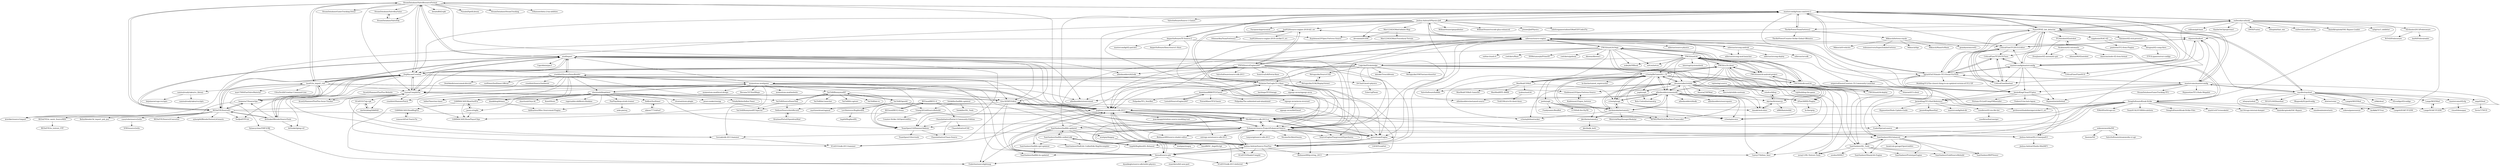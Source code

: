 digraph G {
"SteamDatabase/ValveResourceFormat" -> "ata4/bspsrc"
"SteamDatabase/ValveResourceFormat" -> "ZeqMacaw/Crowbar"
"SteamDatabase/ValveResourceFormat" -> "SteamDatabase/GameTracking-Dota2" ["e"=1]
"SteamDatabase/ValveResourceFormat" -> "lasa01/io_import_vmf"
"SteamDatabase/ValveResourceFormat" -> "SteamDatabase/ValveKeyValue"
"SteamDatabase/ValveResourceFormat" -> "ruarai/CompilePal"
"SteamDatabase/ValveResourceFormat" -> "SteamDatabase/ValvePak"
"SteamDatabase/ValveResourceFormat" -> "mapbase-source/source-sdk-2013"
"SteamDatabase/ValveResourceFormat" -> "dotabuff/d2vpkr" ["e"=1]
"SteamDatabase/ValveResourceFormat" -> "REDxEYE/SourceIO"
"SteamDatabase/ValveResourceFormat" -> "Pizzalol/SpellLibrary" ["e"=1]
"SteamDatabase/ValveResourceFormat" -> "SteamDatabase/SteamTracking" ["e"=1]
"SteamDatabase/ValveResourceFormat" -> "Elfansoer/dota-2-lua-abilities" ["e"=1]
"SteamDatabase/ValveResourceFormat" -> "mastercomfig/team-comtress-2"
"SteamDatabase/ValveResourceFormat" -> "Gira-X/VMT-Editor"
"lua9520/source-engine-2018-hl2_src" -> "lua9520/source-engine-2018-cstrike15_src"
"lua9520/source-engine-2018-hl2_src" -> "NicknineTheEagle/TF2-Base"
"lua9520/source-engine-2018-hl2_src" -> "nillerusr/source-engine"
"lua9520/source-engine-2018-hl2_src" -> "OthmanAba/TeamFortress2"
"lua9520/source-engine-2018-hl2_src" -> "VSES/SourceEngine2007"
"nillerusr/source-engine" -> "nillerusr/srceng-android"
"nillerusr/source-engine" -> "SwagSoftware/Kisak-Strike"
"nillerusr/source-engine" -> "lua9520/source-engine-2018-hl2_src"
"nillerusr/source-engine" -> "VSES/SourceEngine2007"
"nillerusr/source-engine" -> "mapbase-source/source-sdk-2013"
"nillerusr/source-engine" -> "FWGS/xash3d-fwgs"
"nillerusr/source-engine" -> "Nbc66/source-sdk-2013-ce"
"nillerusr/source-engine" -> "Joshua-Ashton/VPhysics-Jolt"
"nillerusr/source-engine" -> "Enhanced-Source-Project/Enhanced-Source"
"nillerusr/source-engine" -> "nillerusr/source-physics"
"nillerusr/source-engine" -> "nillerusr/srceng-mod-launcher"
"nillerusr/source-engine" -> "Joshua-Ashton/HL2-GamepadUI"
"nillerusr/source-engine" -> "EnderZip/cool-source"
"nillerusr/source-engine" -> "Joshua-Ashton/Source-PlusPlus"
"nillerusr/source-engine" -> "quiverteam/Engine"
"REDxEYE/io_mesh_SourceMDL" -> "REDxEYE/io_texture_VTF"
"mapbase-source/source-sdk-2013" -> "Nbc66/source-sdk-2013-ce"
"mapbase-source/source-sdk-2013" -> "Enhanced-Source-Project/Enhanced-Source"
"mapbase-source/source-sdk-2013" -> "Joshua-Ashton/Source-PlusPlus"
"mapbase-source/source-sdk-2013" -> "entropy-zero/source-sdk-2013"
"mapbase-source/source-sdk-2013" -> "Biohazard90/g-string_2013"
"mapbase-source/source-sdk-2013" -> "thexa4/source-pbr"
"mapbase-source/source-sdk-2013" -> "jean-knapp/windows-source-modding-tool"
"mapbase-source/source-sdk-2013" -> "SCell555/sdk-2013-deferred"
"mapbase-source/source-sdk-2013" -> "Joshua-Ashton/HL2-GamepadUI"
"mapbase-source/source-sdk-2013" -> "Gira-X/VMT-Editor"
"mapbase-source/source-sdk-2013" -> "TeamSpen210/HammerAddons"
"mapbase-source/source-sdk-2013" -> "SCell555/sdk-2013-hammer"
"mapbase-source/source-sdk-2013" -> "SourceEnginePlayground/Hyperborea"
"mapbase-source/source-sdk-2013" -> "SCell555/ShaderCompile"
"mapbase-source/source-sdk-2013" -> "quiverteam/Engine"
"VSES/SourceEngine2007" -> "alliedmodders/hl2sdk" ["e"=1]
"VSES/SourceEngine2007" -> "quiverteam/Engine"
"VSES/SourceEngine2007" -> "Enhanced-Source-Project/Enhanced-Source"
"VSES/SourceEngine2007" -> "lua9520/source-engine-2018-hl2_src"
"VSES/SourceEngine2007" -> "nillerusr/source-engine"
"VSES/SourceEngine2007" -> "perilouswithadollarsign/cstrike15_src" ["e"=1]
"VSES/SourceEngine2007" -> "ValveSoftware/source-sdk-2013" ["e"=1]
"VSES/SourceEngine2007" -> "ZeqMacaw/Crowbar"
"VSES/SourceEngine2007" -> "Joshua-Ashton/Source-PlusPlus"
"VSES/SourceEngine2007" -> "SonicEraZoR/Portal-Base"
"VSES/SourceEngine2007" -> "mapbase-source/source-sdk-2013"
"VSES/SourceEngine2007" -> "alliedmodders/sourcemod" ["e"=1]
"VSES/SourceEngine2007" -> "NicknineTheEagle/TF2-Base"
"VSES/SourceEngine2007" -> "Nbc66/source-sdk-2013-ce"
"VSES/SourceEngine2007" -> "momentum-mod/game"
"YaLTeR/BunnymodXT" -> "YaLTeR/OpenAG"
"YaLTeR/BunnymodXT" -> "YaLTeR/SourcePauseTool"
"YaLTeR/BunnymodXT" -> "YaLTeR/BunnymodXT-Injector"
"YaLTeR/BunnymodXT" -> "YaLTeR/bxt-rs"
"YaLTeR/BunnymodXT" -> "YaLTeR/bxt-launcher"
"YaLTeR/BunnymodXT" -> "YaLTeR/hl-capture"
"YaLTeR/BunnymodXT" -> "NeKzor/SourceAutoRecord"
"Artfunkel/BlenderSourceTools" -> "Artfunkel/gimp-vtf"
"Artfunkel/BlenderSourceTools" -> "REDxEYE/SourceIO"
"Artfunkel/BlenderSourceTools" -> "bonjorno7/SourceOps"
"Artfunkel/BlenderSourceTools" -> "ZeqMacaw/Crowbar"
"Artfunkel/BlenderSourceTools" -> "lasa01/io_import_vmf"
"REDxEYE/SourceIO" -> "lasa01/io_import_vmf"
"REDxEYE/SourceIO" -> "bonjorno7/SourceOps"
"REDxEYE/SourceIO" -> "ZeqMacaw/Crowbar"
"REDxEYE/SourceIO" -> "Artfunkel/BlenderSourceTools"
"REDxEYE/SourceIO" -> "REDxEYE/io_mesh_SourceMDL"
"REDxEYE/SourceIO" -> "REDxEYE/Source2Converter"
"REDxEYE/SourceIO" -> "syborg64/BlenderVertexLitGeneric"
"REDxEYE/SourceIO" -> "kristiker/source1import"
"REDxEYE/SourceIO" -> "ata4/bspsrc"
"REDxEYE/SourceIO" -> "Befzz/blender3d_import_psk_psa" ["e"=1]
"REDxEYE/SourceIO" -> "Nbc66/source-sdk-2013-ce"
"REDxEYE/SourceIO" -> "ruarai/CompilePal"
"REDxEYE/SourceIO" -> "NeilJed/VTFLib"
"REDxEYE/SourceIO" -> "SteamDatabase/ValveResourceFormat"
"REDxEYE/SourceIO" -> "caseytube/source2utils"
"ZeqMacaw/Crowbar" -> "ata4/bspsrc"
"ZeqMacaw/Crowbar" -> "REDxEYE/SourceIO"
"ZeqMacaw/Crowbar" -> "bonjorno7/SourceOps"
"ZeqMacaw/Crowbar" -> "lasa01/io_import_vmf"
"ZeqMacaw/Crowbar" -> "thexa4/source-pbr"
"ZeqMacaw/Crowbar" -> "ruarai/CompilePal"
"ZeqMacaw/Crowbar" -> "Gira-X/VMT-Editor"
"ZeqMacaw/Crowbar" -> "NeilJed/VTFLib"
"ZeqMacaw/Crowbar" -> "Enhanced-Source-Project/Enhanced-Source"
"ZeqMacaw/Crowbar" -> "SteamDatabase/ValveResourceFormat"
"ZeqMacaw/Crowbar" -> "Artfunkel/BlenderSourceTools"
"ZeqMacaw/Crowbar" -> "quiverteam/Engine"
"ZeqMacaw/Crowbar" -> "Artfunkel/gimp-vtf"
"ZeqMacaw/Crowbar" -> "DrChat/Gmod-vphysics"
"ZeqMacaw/Crowbar" -> "mapbase-source/source-sdk-2013"
"bonjorno7/SourceOps" -> "kristiker/source1import"
"bonjorno7/SourceOps" -> "REDxEYE/SourceIO"
"mastercoms/tf2cfg" -> "vixus0/demopan"
"FWGS/xash3d" -> "FWGS/xash3d-fwgs"
"FWGS/xash3d" -> "FWGS/cs16-client"
"FWGS/xash3d" -> "FWGS/xash3d-android-project"
"FWGS/xash3d" -> "FWGS/hlsdk-xash3d"
"FWGS/xash3d" -> "FWGS/xash3d-deploy"
"FWGS/xash3d" -> "s1lentq/ReGameDLL_CS"
"FWGS/xash3d" -> "dreamstalker/rehlds"
"FWGS/xash3d" -> "LogicAndTrick/sledge"
"FWGS/xash3d" -> "alliedmodders/amxmodx"
"FWGS/xash3d" -> "nukeykt/NBlood" ["e"=1]
"FWGS/xash3d" -> "SamVanheer/HLEnhanced"
"FWGS/xash3d" -> "MoeMod/CSMoE"
"FWGS/xash3d" -> "Interrupt/systemshock" ["e"=1]
"FWGS/xash3d" -> "iortcw/iortcw" ["e"=1]
"FWGS/xash3d" -> "nillerusr/source-engine"
"FWGS/xash3d-fwgs" -> "FWGS/xash3d"
"FWGS/xash3d-fwgs" -> "FWGS/hlsdk-xash3d"
"FWGS/xash3d-fwgs" -> "sultim-t/xash-rt" ["e"=1]
"FWGS/xash3d-fwgs" -> "coelckers/Raze" ["e"=1]
"FWGS/xash3d-fwgs" -> "nillerusr/source-engine"
"FWGS/xash3d-fwgs" -> "s1lentq/ReGameDLL_CS"
"FWGS/xash3d-fwgs" -> "SNMetamorph/PrimeXT"
"FWGS/xash3d-fwgs" -> "dreamstalker/rehlds"
"FWGS/xash3d-fwgs" -> "FWGS/xash3d-android-project"
"FWGS/xash3d-fwgs" -> "nukeykt/NBlood" ["e"=1]
"FWGS/xash3d-fwgs" -> "coelckers/gzdoom" ["e"=1]
"FWGS/xash3d-fwgs" -> "SamVanheer/halflife-updated"
"FWGS/xash3d-fwgs" -> "ValveSoftware/halflife" ["e"=1]
"FWGS/xash3d-fwgs" -> "dhewm/dhewm3" ["e"=1]
"FWGS/xash3d-fwgs" -> "iortcw/iortcw" ["e"=1]
"Metapyziks/GOKZReplayViewer" -> "Metapyziks/SourceUtils"
"SwagSoftware/Kisak-Strike" -> "PiMoNFeeD/csgo-src"
"SwagSoftware/Kisak-Strike" -> "nillerusr/source-engine"
"SwagSoftware/Kisak-Strike" -> "seksea/gamesneeze" ["e"=1]
"SwagSoftware/Kisak-Strike" -> "mapbase-source/source-sdk-2013"
"SwagSoftware/Kisak-Strike" -> "Enhanced-Source-Project/Enhanced-Source"
"SwagSoftware/Kisak-Strike" -> "Joshua-Ashton/Source-PlusPlus"
"SwagSoftware/Kisak-Strike" -> "quiverteam/Engine"
"SwagSoftware/Kisak-Strike" -> "TeamSCALEFORM/scaleform"
"SwagSoftware/Kisak-Strike" -> "perilouswithadollarsign/cstrike15_src" ["e"=1]
"SwagSoftware/Kisak-Strike" -> "SwagSoftware/Kisak-Strike-Files"
"SwagSoftware/Kisak-Strike" -> "anarh1st47/crossskelet"
"SwagSoftware/Kisak-Strike" -> "ko1N/csgo-internal-dumper"
"SwagSoftware/Kisak-Strike" -> "EnderZip/cool-source"
"SwagSoftware/Kisak-Strike" -> "danielkrupinski/VAC-Bypass" ["e"=1]
"SwagSoftware/Kisak-Strike" -> "Nbc66/source-sdk-2013-ce"
"LestaD/SourceEngine2007" -> "danielmm8888/TF2Classic"
"PaxPlay/bhop-strafe-trainer" -> "neko-pm/ssj"
"TheAlePower/TeamFortress2" -> "TheAlePower/Counter-Strike-Global-Offensive"
"TheAlePower/TeamFortress2" -> "NicknineTheEagle/TF2-Base"
"TheAlePower/TeamFortress2" -> "Mikusch/fortress-royale"
"TheAlePower/TeamFortress2" -> "mastercomfig/team-comtress-2"
"Joshua-Ashton/HL2-GamepadUI" -> "Joshua-Ashton/VAudio-MiniMP3"
"NicknineTheEagle/TF2-Base" -> "danielmm8888/TF2Classic"
"NicknineTheEagle/TF2-Base" -> "mapbase-source/source-sdk-2013"
"NicknineTheEagle/TF2-Base" -> "lua9520/source-engine-2018-hl2_src"
"NicknineTheEagle/TF2-Base" -> "Joshua-Ashton/Source-PlusPlus"
"NicknineTheEagle/TF2-Base" -> "Nbc66/source-sdk-2013-ce"
"NicknineTheEagle/TF2-Base" -> "Enhanced-Source-Project/Enhanced-Source"
"NicknineTheEagle/TF2-Base" -> "bachingo/TF2Vintage"
"NicknineTheEagle/TF2-Base" -> "KaidemonLP/Open-Fortress-Source"
"NicknineTheEagle/TF2-Base" -> "SourceEnginePlayground/Hyperborea"
"NicknineTheEagle/TF2-Base" -> "sigsegv-mvm/sigsegv-mvm"
"NicknineTheEagle/TF2-Base" -> "quiverteam/Engine"
"yapb/yapb" -> "Bots-United/metamod-p"
"nullworks/cathook" -> "KaylinOwO/projectnacl"
"nullworks/cathook" -> "LWSS/Fuzion" ["e"=1]
"nullworks/cathook" -> "mastercomfig/team-comtress-2"
"nullworks/cathook" -> "PazerOP/tf2_bot_detector"
"nullworks/cathook" -> "seksea/gamesneeze" ["e"=1]
"nullworks/cathook" -> "elitepleb/that_one"
"nullworks/cathook" -> "TheAlePower/TeamFortress2"
"nullworks/cathook" -> "nullworks/catbot-setup"
"nullworks/cathook" -> "danielkrupinski/VAC-Bypass-Loader" ["e"=1]
"nullworks/cathook" -> "zyhp/vac3_inhibitor" ["e"=1]
"nullworks/cathook" -> "rbjaxter/budhud"
"nullworks/cathook" -> "mastercomfig/mastercomfig"
"nullworks/cathook" -> "tf2cheater2013/Fedoraware"
"nullworks/cathook" -> "rollraw/qo0-base" ["e"=1]
"nullworks/cathook" -> "SwagSoftware/Kisak-Strike"
"Joshua-Ashton/VPhysics-Jolt" -> "Mee12345/GMod-Infinite-Map"
"Joshua-Ashton/VPhysics-Jolt" -> "mapbase-source/source-sdk-2013"
"Joshua-Ashton/VPhysics-Jolt" -> "WilliamVenner/gmpublisher" ["e"=1]
"Joshua-Ashton/VPhysics-Jolt" -> "WilliamVenner/vscode-glua-enhanced" ["e"=1]
"Joshua-Ashton/VPhysics-Jolt" -> "ZeqMacaw/Crowbar"
"Joshua-Ashton/VPhysics-Jolt" -> "jrouwe/JoltPhysics" ["e"=1]
"Joshua-Ashton/VPhysics-Jolt" -> "solsticegamestudios/GModCEFCodecFix" ["e"=1]
"Joshua-Ashton/VPhysics-Jolt" -> "nillerusr/source-engine"
"Joshua-Ashton/VPhysics-Jolt" -> "Joshua-Ashton/HL2-GamepadUI"
"Joshua-Ashton/VPhysics-Jolt" -> "mastercomfig/team-comtress-2"
"Joshua-Ashton/VPhysics-Jolt" -> "Enhanced-Source-Project/Enhanced-Source"
"Joshua-Ashton/VPhysics-Jolt" -> "devonium/EGSM"
"Joshua-Ashton/VPhysics-Jolt" -> "lua9520/source-engine-2018-hl2_src"
"Joshua-Ashton/VPhysics-Jolt" -> "Nbc66/source-sdk-2013-ce"
"Joshua-Ashton/VPhysics-Jolt" -> "Facepunch/garrysmod" ["e"=1]
"alliedmodders/amxmodx" -> "dreamstalker/rehlds"
"alliedmodders/amxmodx" -> "s1lentq/ReGameDLL_CS"
"alliedmodders/amxmodx" -> "s1lentq/reapi"
"alliedmodders/amxmodx" -> "theAsmodai/metamod-r"
"alliedmodders/amxmodx" -> "xPaw/AMXX-Plugins"
"alliedmodders/amxmodx" -> "alliedmodders/metamod-source" ["e"=1]
"alliedmodders/amxmodx" -> "alliedmodders/sourcemod" ["e"=1]
"alliedmodders/amxmodx" -> "alliedmodders/sourcepawn" ["e"=1]
"alliedmodders/amxmodx" -> "s1lentq/revoice"
"alliedmodders/amxmodx" -> "skyrim/hlviewer.js"
"alliedmodders/amxmodx" -> "WPMGPRoSToTeMa/VoiceTranscoder"
"alliedmodders/amxmodx" -> "alliedmodders/hlsdk" ["e"=1]
"alliedmodders/amxmodx" -> "Garey27/hitbox_fixer"
"alliedmodders/amxmodx" -> "Bots-United/metamod-p"
"alliedmodders/amxmodx" -> "danakt/web-hlmv"
"SamVanheer/halflife-updated" -> "SamVanheer/halflife-unified-sdk"
"SamVanheer/halflife-updated" -> "SamVanheer/halflife-op4-updated"
"SamVanheer/halflife-updated" -> "SamVanheer/halflife-bs-updated"
"SamVanheer/halflife-updated" -> "Nbc66/source-sdk-2013-ce"
"SamVanheer/halflife-updated" -> "tmp64/BugfixedHL-Rebased"
"SamVanheer/halflife-updated" -> "SamVanheer/HalfLife.UnifiedSdk.MapDecompiler"
"SamVanheer/halflife-updated" -> "SamVanheer/HLEnhanced"
"SamVanheer/halflife-updated" -> "wootguy/bspguy"
"SamVanheer/halflife-updated" -> "mapbase-source/source-sdk-2013"
"s1lentq/ReGameDLL_CS" -> "dreamstalker/rehlds"
"s1lentq/ReGameDLL_CS" -> "s1lentq/reapi"
"s1lentq/ReGameDLL_CS" -> "alliedmodders/amxmodx"
"s1lentq/ReGameDLL_CS" -> "theAsmodai/metamod-r"
"s1lentq/ReGameDLL_CS" -> "s1lentq/revoice"
"s1lentq/ReGameDLL_CS" -> "FWGS/cs16-client"
"s1lentq/ReGameDLL_CS" -> "Garey27/hitbox_fixer"
"s1lentq/ReGameDLL_CS" -> "danakt/web-hlmv"
"s1lentq/ReGameDLL_CS" -> "WPMGPRoSToTeMa/VoiceTranscoder"
"s1lentq/ReGameDLL_CS" -> "jeefo/yapb"
"s1lentq/ReGameDLL_CS" -> "s1lentq/hitboxtracker"
"s1lentq/ReGameDLL_CS" -> "yapb/yapb"
"s1lentq/ReGameDLL_CS" -> "xPaw/AMXX-Plugins"
"s1lentq/ReGameDLL_CS" -> "In-line/metamod_unprecacher"
"s1lentq/ReGameDLL_CS" -> "MoeMod/CSMoE"
"SamVanheer/halflife-unified-sdk" -> "SamVanheer/halflife-updated"
"SamVanheer/halflife-unified-sdk" -> "SamVanheer/halflife-bs-updated"
"SamVanheer/halflife-unified-sdk" -> "SamVanheer/HalfLife.UnifiedSdk.MapDecompiler"
"SamVanheer/halflife-unified-sdk" -> "tmp64/BugfixedHL-Rebased"
"SamVanheer/halflife-unified-sdk" -> "SamVanheer/halflife-op4-updated"
"FWGS/cs16-client" -> "FWGS/xash3d-android-project"
"FWGS/cs16-client" -> "FWGS/xash3d"
"FWGS/cs16-client" -> "FWGS/hlsdk-xash3d"
"FWGS/cs16-client" -> "s1lentq/ReGameDLL_CS"
"FWGS/cs16-client" -> "alliedmodders/amxmodx"
"FWGS/cs16-client" -> "FWGS/xash3d-deploy"
"FWGS/cs16-client" -> "MoeMod/CSMoE"
"FWGS/cs16-client" -> "xPaw/AMXX-Plugins"
"FWGS/cs16-client" -> "dreamstalker/rehlds"
"FWGS/cs16-client" -> "skyrim/hlviewer.js"
"Enhanced-Source-Project/Enhanced-Source" -> "Joshua-Ashton/Source-PlusPlus"
"Enhanced-Source-Project/Enhanced-Source" -> "mapbase-source/source-sdk-2013"
"Enhanced-Source-Project/Enhanced-Source" -> "quiverteam/Engine"
"Enhanced-Source-Project/Enhanced-Source" -> "thexa4/source-pbr"
"Enhanced-Source-Project/Enhanced-Source" -> "Nbc66/source-sdk-2013-ce"
"Enhanced-Source-Project/Enhanced-Source" -> "Biohazard90/g-string_2013"
"Enhanced-Source-Project/Enhanced-Source" -> "Gocnak/sdk-2013-hammer"
"Enhanced-Source-Project/Enhanced-Source" -> "Enderlux/sourcelightmap"
"Enhanced-Source-Project/Enhanced-Source" -> "Gira-X/VMT-Editor"
"Enhanced-Source-Project/Enhanced-Source" -> "NicolasDe/AlienSwarm"
"Enhanced-Source-Project/Enhanced-Source" -> "entropy-zero/source-sdk-2013"
"Enhanced-Source-Project/Enhanced-Source" -> "SourceEnginePlayground/Hyperborea"
"Enhanced-Source-Project/Enhanced-Source" -> "tonysergi/source-sdk-2013"
"Enhanced-Source-Project/Enhanced-Source" -> "Joshua-Ashton/HL2-GamepadUI"
"Enhanced-Source-Project/Enhanced-Source" -> "Biohazard90/source-shader-editor"
"Gira-X/VMT-Editor" -> "Enderlux/sourcelightmap"
"Gira-X/VMT-Editor" -> "mapbase-source/source-sdk-2013"
"Gira-X/VMT-Editor" -> "thexa4/source-pbr"
"Gira-X/VMT-Editor" -> "ruarai/CompilePal"
"Gira-X/VMT-Editor" -> "Biohazard90/source-shader-editor"
"Gira-X/VMT-Editor" -> "Enhanced-Source-Project/Enhanced-Source"
"Gira-X/VMT-Editor" -> "Joshua-Ashton/Source-PlusPlus"
"Gira-X/VMT-Editor" -> "SCell555/sdk-2013-hammer"
"jeefo/yapb" -> "Fundynamic/RealBot"
"jeefo/yapb" -> "CCNHsK-Dev/SyPB"
"jeefo/yapb" -> "WPMGPRoSToTeMa/VoiceTranscoder"
"jeefo/yapb" -> "theAsmodai/metamod-r"
"jeefo/yapb" -> "jkivilin/metamod-p"
"mastercoms/mastercomfig" -> "agrastiOs/Ultimate-TF2-Visual-Fix-Pack"
"mastercoms/mastercomfig" -> "JarateKing/CleanTF2plus"
"mastercoms/mastercomfig" -> "mastercomfig/team-comtress-2"
"mastercoms/mastercomfig" -> "SteamDatabase/GameTracking-TF2" ["e"=1]
"mastercoms/mastercomfig" -> "rbjaxter/budhud"
"mastercoms/mastercomfig" -> "Lange/SOAP-TF2DM"
"mastercoms/mastercomfig" -> "JarateKing/TF2-Hud-Reference"
"mastercoms/mastercomfig" -> "Hypnootize/m0rehud"
"mastercoms/mastercomfig" -> "KaidemonLP/Open-Fortress-Source"
"mastercoms/mastercomfig" -> "raysfire/rayshud"
"mastercoms/mastercomfig" -> "Hypnootize/TF2-Huds-Megalist"
"ruarai/CompilePal" -> "TeamSpen210/HammerAddons"
"ruarai/CompilePal" -> "ata4/bspsrc"
"ruarai/CompilePal" -> "Gira-X/VMT-Editor"
"ruarai/CompilePal" -> "Gocnak/sdk-2013-hammer"
"ruarai/CompilePal" -> "SCell555/7zip-vpk"
"ruarai/CompilePal" -> "bonjorno7/SourceOps"
"ruarai/CompilePal" -> "ZeqMacaw/Crowbar"
"ruarai/CompilePal" -> "crashfort/HammerPatch"
"ruarai/CompilePal" -> "ficool2/HammerPlusPlus-Issue-Tracker"
"ruarai/CompilePal" -> "Nbc66/source-sdk-2013-ce"
"thexa4/source-pbr" -> "Joshua-Ashton/Source-PlusPlus"
"thexa4/source-pbr" -> "SCell555/sdk-2013-deferred"
"thexa4/source-pbr" -> "Enderlux/sourcelightmap"
"thexa4/source-pbr" -> "dyanikoglu/source-sdk-bullet-physics"
"thexa4/source-pbr" -> "stanriders/hl2-asw-port"
"thexa4/source-pbr" -> "mapbase-source/source-sdk-2013"
"thexa4/source-pbr" -> "Enhanced-Source-Project/Enhanced-Source"
"ata4/bspsrc" -> "ruarai/CompilePal"
"ata4/bspsrc" -> "ZeqMacaw/Crowbar"
"ata4/bspsrc" -> "lasa01/io_import_vmf"
"ata4/bspsrc" -> "LogicAndTrick/sledge"
"ata4/bspsrc" -> "SteamDatabase/ValveResourceFormat"
"ata4/bspsrc" -> "Gira-X/VMT-Editor"
"ata4/bspsrc" -> "REDxEYE/SourceIO"
"ata4/bspsrc" -> "Enhanced-Source-Project/Enhanced-Source"
"ata4/bspsrc" -> "alliedmodders/sourcemod" ["e"=1]
"ata4/bspsrc" -> "mapbase-source/source-sdk-2013"
"ata4/bspsrc" -> "alliedmodders/metamod-source" ["e"=1]
"ata4/bspsrc" -> "TeamSpen210/HammerAddons"
"ata4/bspsrc" -> "crashfort/SourceDemoRender"
"ata4/bspsrc" -> "alliedmodders/hl2sdk" ["e"=1]
"ata4/bspsrc" -> "CapsAdmin/pac3" ["e"=1]
"samisalreadytaken/vs_library" -> "samisalreadytaken/vscripts"
"samisalreadytaken/vs_library" -> "birjolaxew/csgo-vscripts"
"crashfort/SourceDemoRender" -> "momentum-mod/game"
"crashfort/SourceDemoRender" -> "crashfort/SourceToolAssist"
"crashfort/SourceDemoRender" -> "GAMMACASE/MomSurfFix"
"crashfort/SourceDemoRender" -> "shavitush/bhoptimer"
"crashfort/SourceDemoRender" -> "blankbhop/btimes"
"crashfort/SourceDemoRender" -> "Metapyziks/GOKZReplayViewer"
"crashfort/SourceDemoRender" -> "ata4/bspsrc"
"crashfort/SourceDemoRender" -> "GAMMACASE/ShowPlayerClips"
"crashfort/SourceDemoRender" -> "Deathknife/sourcemod-discord"
"crashfort/SourceDemoRender" -> "YaLTeR/SourcePauseTool"
"crashfort/SourceDemoRender" -> "InfluxTimer/sm-timer"
"crashfort/SourceDemoRender" -> "surftimer/Surftimer-Official"
"crashfort/SourceDemoRender" -> "Gocnak/sdk-2013-hammer"
"GAMMACASE/HeadBugFix" -> "rumourA/End-Touch-Fix"
"GAMMACASE/MomSurfFix" -> "GAMMACASE/ShowPlayerClips"
"GAMMACASE/MomSurfFix" -> "jason-e/rngfix"
"GAMMACASE/MomSurfFix" -> "GAMMACASE/HeadBugFix"
"jason-e/rngfix" -> "GAMMACASE/MomSurfFix"
"jason-e/rngfix" -> "GAMMACASE/ShowPlayerClips"
"rumourA/End-Touch-Fix" -> "GAMMACASE/HeadBugFix"
"shavitush/bhoptimer" -> "blankbhop/btimes"
"shavitush/bhoptimer" -> "TotallyMehis/Influx-Timer"
"shavitush/bhoptimer" -> "shavitush/Oryx-AC"
"shavitush/bhoptimer" -> "GAMMACASE/MomSurfFix"
"shavitush/bhoptimer" -> "jason-e/rngfix"
"shavitush/bhoptimer" -> "Kxnrl/Store" ["e"=1]
"shavitush/bhoptimer" -> "fluffyst/Surftimer"
"shavitush/bhoptimer" -> "GAMMACASE/ShowPlayerClips"
"shavitush/bhoptimer" -> "InfluxTimer/sm-timer"
"shavitush/bhoptimer" -> "rogeraabbccdd/Kento-Rankme" ["e"=1]
"shavitush/bhoptimer" -> "dvarnai/store-plugin" ["e"=1]
"shavitush/bhoptimer" -> "momentum-mod/game"
"shavitush/bhoptimer" -> "peace-maker/smrpg"
"shavitush/bhoptimer" -> "kidfearless/Misc-Sourcemod-Plugins"
"shavitush/bhoptimer" -> "PaxPlay/bhop-strafe-trainer"
"BEEmod/BEE2.4" -> "BEEmod/BEE2-items"
"BEEmod/BEE2.4" -> "TeamSpen210/HammerAddons"
"BEEmod/BEE2.4" -> "ChaosInitiative/Portal-2-Community-Edition"
"BEEmod/BEE2.4" -> "mapbase-source/source-sdk-2013"
"mastercomfig/team-comtress-2" -> "mastercomfig/mastercomfig"
"mastercomfig/team-comtress-2" -> "agrastiOs/Ultimate-TF2-Visual-Fix-Pack"
"mastercomfig/team-comtress-2" -> "PazerOP/tf2_bot_detector"
"mastercomfig/team-comtress-2" -> "mastercoms/mastercomfig"
"mastercomfig/team-comtress-2" -> "AmperSoftware/TF-Source-2"
"mastercomfig/team-comtress-2" -> "CriticalFlaw/TF2HUD.Editor"
"mastercomfig/team-comtress-2" -> "mapbase-source/source-sdk-2013"
"mastercomfig/team-comtress-2" -> "nullworks/cathook"
"mastercomfig/team-comtress-2" -> "Joshua-Ashton/VPhysics-Jolt"
"mastercomfig/team-comtress-2" -> "JarateKing/CleanTF2plus"
"mastercomfig/team-comtress-2" -> "TheAlePower/TeamFortress2"
"mastercomfig/team-comtress-2" -> "KaydemonLP/Open-Fortress-Source"
"mastercomfig/team-comtress-2" -> "ZeqMacaw/Crowbar"
"mastercomfig/team-comtress-2" -> "SteamDatabase/ValveResourceFormat"
"mastercomfig/team-comtress-2" -> "ValveSoftware/Source-1-Games" ["e"=1]
"sapphonie/StAC-tf2" -> "punteroo/TF2-Item-Plugins"
"sapphonie/StAC-tf2" -> "ldesgoui/tf2-comp-fixes"
"CriticalFlaw/flawhud" -> "CriticalFlaw/TF2HUD.Fixes"
"CriticalFlaw/flawhud" -> "CriticalFlaw/TF2HUD.Editor"
"unknownworlds/NS" -> "fmoraw/NS"
"unknownworlds/NS" -> "SamVanheer/HLEnhanced"
"unknownworlds/NS" -> "ValveSoftware/steamworks-vr-api" ["e"=1]
"mastercomfig/mastercomfig" -> "mastercomfig/team-comtress-2"
"mastercomfig/mastercomfig" -> "agrastiOs/Ultimate-TF2-Visual-Fix-Pack"
"mastercomfig/mastercomfig" -> "PazerOP/tf2_bot_detector"
"mastercomfig/mastercomfig" -> "CriticalFlaw/TF2HUD.Fixes"
"mastercomfig/mastercomfig" -> "CriticalFlaw/flawhud"
"mastercomfig/mastercomfig" -> "CriticalFlaw/TF2HUD.Editor"
"mastercomfig/mastercomfig" -> "JarateKing/CleanTF2plus"
"mastercomfig/mastercomfig" -> "rbjaxter/budhud"
"mastercomfig/mastercomfig" -> "JarateKing/TF2-Hud-Reference"
"mastercomfig/mastercomfig" -> "Hypnootize/m0rehud"
"mastercomfig/mastercomfig" -> "CriticalFlaw/FlawHUD"
"Mikusch/fortress-royale" -> "redsunservers/SuperZombieFortress"
"Mikusch/fortress-royale" -> "Mikusch/tfgo"
"Mikusch/fortress-royale" -> "Mikusch/MannVsMann"
"Mikusch/fortress-royale" -> "gemidyne/microtf2"
"Mikusch/fortress-royale" -> "Mikusch/tf-vehicles"
"xPaw/AMXX-Plugins" -> "In-line/grip"
"MoeMod/CSMoE" -> "MoeMod/CSMoE-GameDir"
"MoeMod/CSMoE" -> "MoeMod/BTE-AMXX"
"MoeMod/CSMoE" -> "s1lentq/reapi"
"MoeMod/CSMoE" -> "s1lentq/ReGameDLL_CS"
"MoeMod/CSMoE" -> "FWGS/cs16-client"
"MoeMod/CSMoE" -> "tyabus/xash3d"
"tmp64/BugfixedHL-Rebased" -> "SamVanheer/halflife-unified-sdk"
"tmp64/BugfixedHL-Rebased" -> "Garey27/hitbox_fixer"
"Nicklason/tf2-automatic" -> "ZeusJunior/tf2-automatic-gui"
"Nicklason/tf2-automatic" -> "TF2Autobot/tf2autobot"
"Nicklason/tf2-automatic" -> "idinium96/tf2autobot"
"Nicklason/tf2-automatic" -> "danocmx/node-tf2-item-format"
"TF2Autobot/tf2autobot" -> "Nicklason/tf2-automatic"
"TF2Autobot/tf2autobot" -> "ZeusJunior/tf2-automatic-gui"
"LevShisterov/BugfixedHL" -> "tmp64/BugfixedHL"
"Solokiller/halflife-updated" -> "Solokiller/HL_Tools"
"Solokiller/halflife-updated" -> "Triang3l/GoldSourceRebuild"
"YaLTeR/OpenAG" -> "YaLTeR/BunnymodXT"
"YaLTeR/OpenAG" -> "martinwebrant/agmod"
"YaLTeR/OpenAG" -> "tmp64/BugfixedHL-Rebased"
"YaLTeR/OpenAG" -> "LevShisterov/BugfixedHL"
"YaLTeR/OpenAG" -> "Triang3l/GoldSourceRebuild"
"raysfire/rayshud" -> "whayay/yahud"
"raysfire/rayshud" -> "RhapsodySL/perfconfig"
"raysfire/rayshud" -> "omp/tf2hud"
"raysfire/rayshud" -> "Lange/SOAP-TF2DM"
"raysfire/rayshud" -> "Langeh/MGEMod"
"raysfire/rayshud" -> "Arie/serveme"
"raysfire/rayshud" -> "n0kk/ahud"
"raysfire/rayshud" -> "rbjaxter/budhud"
"raysfire/rayshud" -> "tf2configs/tf2configs"
"raysfire/rayshud" -> "mastercoms/mastercomfig"
"raysfire/rayshud" -> "PazerOP/tf2_bot_detector"
"raysfire/rayshud" -> "Lange/MGEMod"
"raysfire/rayshud" -> "omnibombulator/noto"
"raysfire/rayshud" -> "mastercoms/tf2cfg"
"raysfire/rayshud" -> "NULFLO/tf2basehud"
"fluffyst/Surftimer" -> "nikooo777/ckSurf"
"dreamstalker/rehlds" -> "s1lentq/ReGameDLL_CS"
"dreamstalker/rehlds" -> "s1lentq/reapi"
"dreamstalker/rehlds" -> "alliedmodders/amxmodx"
"dreamstalker/rehlds" -> "theAsmodai/metamod-r"
"dreamstalker/rehlds" -> "s1lentq/revoice"
"dreamstalker/rehlds" -> "xPaw/AMXX-Plugins"
"dreamstalker/rehlds" -> "WPMGPRoSToTeMa/VoiceTranscoder"
"dreamstalker/rehlds" -> "thecrock/rehlds-nosteam"
"dreamstalker/rehlds" -> "SamVanheer/HL_Tools"
"dreamstalker/rehlds" -> "danakt/web-hlmv"
"dreamstalker/rehlds" -> "yapb/yapb"
"dreamstalker/rehlds" -> "s1lentq/hitboxtracker"
"dreamstalker/rehlds" -> "ValveSoftware/halflife" ["e"=1]
"dreamstalker/rehlds" -> "Garey27/hitbox_fixer"
"dreamstalker/rehlds" -> "Amaroq7/SPMod"
"wootguy/bspguy" -> "wootguy/resguy"
"wootguy/bspguy" -> "baso88/SC_AngelScript"
"lasa01/io_import_vmf" -> "REDxEYE/SourceIO"
"lasa01/io_import_vmf" -> "bonjorno7/SourceOps"
"lasa01/io_import_vmf" -> "ata4/bspsrc"
"lasa01/io_import_vmf" -> "ZeqMacaw/Crowbar"
"lasa01/io_import_vmf" -> "Nbc66/source-sdk-2013-ce"
"lasa01/io_import_vmf" -> "Dylancyclone/VMF2OBJ"
"lasa01/io_import_vmf" -> "TeamSpen210/HammerAddons"
"lasa01/io_import_vmf" -> "mapbase-source/source-sdk-2013"
"lasa01/io_import_vmf" -> "samisalreadytaken/vs_library"
"lasa01/io_import_vmf" -> "Artfunkel/BlenderSourceTools"
"lasa01/io_import_vmf" -> "ruarai/CompilePal"
"lasa01/io_import_vmf" -> "marv7000/FastValveMaterial"
"lasa01/io_import_vmf" -> "Gira-X/VMT-Editor"
"lasa01/io_import_vmf" -> "SteamDatabase/ValveResourceFormat"
"lasa01/io_import_vmf" -> "UltraTechX/Crowbar-Command-Line"
"nikooo777/ckSurf" -> "fluffyst/Surftimer"
"cooolbros/tf2-res-file-list" -> "cooolbros/hud-merger"
"PazerOP/tf2_bot_detector" -> "mastercomfig/mastercomfig"
"PazerOP/tf2_bot_detector" -> "mastercomfig/team-comtress-2"
"PazerOP/tf2_bot_detector" -> "agrastiOs/Ultimate-TF2-Visual-Fix-Pack"
"PazerOP/tf2_bot_detector" -> "CriticalFlaw/TF2HUD.Editor"
"PazerOP/tf2_bot_detector" -> "rbjaxter/budhud"
"PazerOP/tf2_bot_detector" -> "CriticalFlaw/flawhud"
"PazerOP/tf2_bot_detector" -> "KaydemonLP/Open-Fortress-Source"
"PazerOP/tf2_bot_detector" -> "JarateKing/CleanTF2plus"
"PazerOP/tf2_bot_detector" -> "nullworks/cathook"
"PazerOP/tf2_bot_detector" -> "sapphonie/StAC-tf2"
"PazerOP/tf2_bot_detector" -> "TF2Autobot/tf2autobot"
"PazerOP/tf2_bot_detector" -> "raysfire/rayshud"
"PazerOP/tf2_bot_detector" -> "CriticalFlaw/TF2HUD.Fixes"
"PazerOP/tf2_bot_detector" -> "mastercoms/mastercomfig"
"PazerOP/tf2_bot_detector" -> "Kataiser/tf2-rich-presence"
"Nbc66/source-sdk-2013-ce" -> "mapbase-source/source-sdk-2013"
"Nbc66/source-sdk-2013-ce" -> "quiverteam/Engine"
"Nbc66/source-sdk-2013-ce" -> "Enhanced-Source-Project/Enhanced-Source"
"Nbc66/source-sdk-2013-ce" -> "TeamSpen210/HammerAddons"
"Nbc66/source-sdk-2013-ce" -> "thexa4/source-pbr"
"Nbc66/source-sdk-2013-ce" -> "SamVanheer/halflife-updated"
"Nbc66/source-sdk-2013-ce" -> "Joshua-Ashton/Source-PlusPlus"
"Nbc66/source-sdk-2013-ce" -> "EnderZip/cool-source"
"KaidemonLP/Open-Fortress-Source" -> "KaidemonLP/open_fortress"
"nillerusr/srceng-android" -> "nillerusr/srceng-mod-launcher"
"nillerusr/srceng-android" -> "nillerusr/source-engine"
"nillerusr/srceng-android" -> "nillerusr/srcsdk"
"nillerusr/srceng-android" -> "nillerusr/srceng-deploy"
"NeKzor/SourceAutoRecord" -> "Krzyhau/Portal2SpeedrunMod"
"YaLTeR/SourcePauseTool" -> "NeKzor/SourceAutoRecord"
"YaLTeR/SourcePauseTool" -> "YaLTeR/BunnymodXT"
"YaLTeR/SourcePauseTool" -> "YaLTeR/BunnymodXT-Injector"
"blankbhop/btimes" -> "kidfearless/Misc-Sourcemod-Plugins"
"SamVanheer/HL_Tools" -> "SamVanheer/HLEnhanced"
"SamVanheer/HL_Tools" -> "SamVanheer/SharpLife-Engine"
"SamVanheer/HL_Tools" -> "SamVanheer/PrototypeEngine"
"SamVanheer/HL_Tools" -> "seedee/SDHLT"
"SamVanheer/HL_Tools" -> "yuraj11/HL-Texture-Tools"
"SamVanheer/HL_Tools" -> "SamVanheer/GoldSourceRebuild"
"SamVanheer/HL_Tools" -> "SamVanheer/BSPViewer"
"danielmm8888/TF2Classic" -> "PistonMiner/TF2Classic"
"danielmm8888/TF2Classic" -> "LestaD/SourceEngine2007"
"danielmm8888/TF2Classic" -> "NicknineTheEagle/TF2-Base"
"danielmm8888/TF2Classic" -> "Pelipoika/The-unfinished-and-abandoned"
"danielmm8888/TF2Classic" -> "sigsegv-mvm/mvm-reversed"
"danielmm8888/TF2Classic" -> "Pelipoika/TF2_NextBot"
"quiverteam/Engine" -> "Enhanced-Source-Project/Enhanced-Source"
"quiverteam/Engine" -> "thexa4/source-pbr"
"quiverteam/Engine" -> "Nbc66/source-sdk-2013-ce"
"quiverteam/Engine" -> "UAVXP/LeakNet"
"quiverteam/Engine" -> "Joshua-Ashton/Source-PlusPlus"
"Krzyhau/Portal2SpeedrunMod" -> "NeKzor/SourceAutoRecord"
"Dylancyclone/VMF2OBJ" -> "Enderlux/sourcelightmap"
"momentum-mod/game" -> "crashfort/SourceDemoRender"
"momentum-mod/game" -> "shavitush/bhoptimer"
"momentum-mod/game" -> "momentum-mod/website"
"momentum-mod/game" -> "ruarai/CompilePal"
"momentum-mod/game" -> "mapbase-source/source-sdk-2013"
"momentum-mod/game" -> "thexa4/source-pbr"
"momentum-mod/game" -> "Enhanced-Source-Project/Enhanced-Source"
"momentum-mod/game" -> "momentum-mod/level-design"
"momentum-mod/game" -> "crashfort/HammerPatch"
"momentum-mod/game" -> "Bocuma747/SurfMaps"
"momentum-mod/game" -> "Joshua-Ashton/Source-PlusPlus"
"momentum-mod/game" -> "ata4/bspsrc"
"momentum-mod/game" -> "alliedmodders/sourcemod" ["e"=1]
"momentum-mod/game" -> "YaLTeR/BunnymodXT"
"momentum-mod/game" -> "Gocnak/sdk-2013-hammer"
"tyabus/xash3d" -> "Troll338cz/cs16-client-linux"
"danakt/web-hlmv" -> "skyrim/hlviewer.js"
"caseytube/source2utils" -> "5FB5/source2utils"
"omp/tf2hud" -> "Sevin7/7HUD"
"rbjaxter/budhud" -> "CriticalFlaw/TF2HUD.Editor"
"rbjaxter/budhud" -> "CriticalFlaw/flawhud"
"rbjaxter/budhud" -> "CriticalFlaw/FlawHUD"
"Mee12345/GMod-Infinite-Map" -> "devonium/EGSM"
"Mee12345/GMod-Infinite-Map" -> "Mee12345/GMod-Procedural-Terrain"
"Joshua-Ashton/Source-PlusPlus" -> "SCell555/sdk-2013-deferred"
"Joshua-Ashton/Source-PlusPlus" -> "Enhanced-Source-Project/Enhanced-Source"
"Joshua-Ashton/Source-PlusPlus" -> "thexa4/source-pbr"
"Joshua-Ashton/Source-PlusPlus" -> "Biohazard90/g-string_2013"
"Joshua-Ashton/Source-PlusPlus" -> "mapbase-source/source-sdk-2013"
"Joshua-Ashton/Source-PlusPlus" -> "SCell555/ShaderCompile"
"SteamDatabase/ValveKeyValue" -> "SteamDatabase/ValvePak"
"CriticalFlaw/TF2HUD.Fixes" -> "CriticalFlaw/flawhud"
"CriticalFlaw/TF2HUD.Fixes" -> "agrastiOs/Ultimate-TF2-Visual-Fix-Pack"
"CriticalFlaw/TF2HUD.Fixes" -> "mastercomfig/mastercomfig"
"ChaosInitiative/Portal-2-Community-Edition" -> "ChaosInitiative/Chaos-Source"
"ChaosInitiative/Portal-2-Community-Edition" -> "TeamSpen210/HammerAddons"
"ChaosInitiative/Portal-2-Community-Edition" -> "ChaosInitiative/CAS"
"BEEmod/BEE2-items" -> "BEEmod/BEE2.4"
"BEEmod/BEE2-items" -> "TeamSpen210/HammerAddons"
"jkivilin/metamod-p" -> "jkivilin/jk_botti"
"tf2cheater2013/Fedoraware" -> "lnx00/Fedoraloader"
"tf2cheater2013/Fedoraware" -> "M-FeD/Fedoraware"
"ldesgoui/tf2-comp-fixes" -> "ETF2L/gameserver-configs"
"FWGS/hlsdk-xash3d" -> "Velaron/tf15-client"
"FWGS/hlsdk-xash3d" -> "FWGS/xash3d-deploy"
"FWGS/hlsdk-xash3d" -> "yuraj11/HL-Texture-Tools"
"FWGS/hlsdk-xash3d" -> "FWGS/xash3d-fwgs"
"FWGS/hlsdk-xash3d" -> "FWGS/xash3d"
"FWGS/hlsdk-xash3d" -> "SamVanheer/HLEnhanced"
"FWGS/hlsdk-xash3d" -> "FWGS/xash3d-android-project"
"FWGS/hlsdk-xash3d" -> "SamVanheer/HL_Tools"
"FWGS/hlsdk-xash3d" -> "FWGS/cs16-client"
"rein4ce/hlbsp" -> "skyrim/hlviewer.js"
"Gocnak/sdk-2013-hammer" -> "SCell555/sdk-2013-hammer"
"Langeh/MGEMod" -> "Langeh/SOAP-TF2DM"
"Lange/MGEMod" -> "Lange/SOAP-TF2DM"
"LogicAndTrick/sledge" -> "ata4/bspsrc"
"LogicAndTrick/sledge" -> "kduske/TrenchBroom" ["e"=1]
"LogicAndTrick/sledge" -> "SamVanheer/HLEnhanced"
"LogicAndTrick/sledge" -> "Metapyziks/VMFInstanceInserter"
"LogicAndTrick/sledge" -> "SamVanheer/HL_Tools"
"LogicAndTrick/sledge" -> "Enderlux/sourcelightmap"
"LogicAndTrick/sledge" -> "mapbase-source/source-sdk-2013"
"LogicAndTrick/sledge" -> "rein4ce/hlbsp"
"LogicAndTrick/sledge" -> "ruarai/CompilePal"
"LogicAndTrick/sledge" -> "darthryking/SilkRAD"
"LogicAndTrick/sledge" -> "Enhanced-Source-Project/Enhanced-Source"
"LogicAndTrick/sledge" -> "ZeqMacaw/Crowbar"
"LogicAndTrick/sledge" -> "yuraj11/HL-Texture-Tools"
"LogicAndTrick/sledge" -> "DrChat/Gmod-vphysics"
"LogicAndTrick/sledge" -> "Metapyziks/SourceUtils"
"skyrim/hlviewer.js" -> "danakt/web-hlmv"
"skyrim/hlviewer.js" -> "rein4ce/hlbsp"
"skyrim/hlviewer.js" -> "x8BitRain/webhl"
"s1lentq/reapi" -> "theAsmodai/metamod-r"
"s1lentq/reapi" -> "s1lentq/ReGameDLL_CS"
"s1lentq/reapi" -> "dreamstalker/rehlds"
"s1lentq/reapi" -> "alliedmodders/amxmodx"
"s1lentq/reapi" -> "s1lentq/revoice"
"theAsmodai/metamod-r" -> "s1lentq/reapi"
"theAsmodai/metamod-r" -> "dreamstalker/rehlds"
"theAsmodai/metamod-r" -> "s1lentq/ReGameDLL_CS"
"theAsmodai/metamod-r" -> "WPMGPRoSToTeMa/VoiceTranscoder"
"theAsmodai/metamod-r" -> "s1lentq/revoice"
"theAsmodai/metamod-r" -> "jkivilin/metamod-p"
"theAsmodai/metamod-r" -> "s1lentq/hitboxtracker"
"theAsmodai/metamod-r" -> "alliedmodders/amxmodx"
"theAsmodai/metamod-r" -> "Mistrick/MapManagerModular"
"AmperSoftware/TF-Source-2" -> "agrastiOs/Ultimate-TF2-Visual-Fix-Pack"
"AmperSoftware/TF-Source-2" -> "AmperSoftware/Sbox-Source1-Base"
"AmperSoftware/TF-Source-2" -> "CriticalFlaw/TF2HUD.Editor"
"AmperSoftware/TF-Source-2" -> "mastercomfig/team-comtress-2"
"AmperSoftware/TF-Source-2" -> "NicknineTheEagle/TF2-Base"
"AmperSoftware/TF-Source-2" -> "kristiker/source1import"
"AmperSoftware/TF-Source-2" -> "ampersoftware/Creators.TF-Community-Launcher"
"AmperSoftware/TF-Source-2" -> "mastercomfig/tf2-patches"
"KaidemonLP/open_fortress" -> "KaidemonLP/Open-Fortress-Source"
"agrastiOs/Ultimate-TF2-Visual-Fix-Pack" -> "JarateKing/CleanTF2plus"
"agrastiOs/Ultimate-TF2-Visual-Fix-Pack" -> "mastercomfig/mastercomfig"
"agrastiOs/Ultimate-TF2-Visual-Fix-Pack" -> "mastercomfig/team-comtress-2"
"agrastiOs/Ultimate-TF2-Visual-Fix-Pack" -> "ModdingTF2/The-closest-thing-to-an-updated-version-of-TF2-TIP"
"agrastiOs/Ultimate-TF2-Visual-Fix-Pack" -> "PazerOP/tf2_bot_detector"
"agrastiOs/Ultimate-TF2-Visual-Fix-Pack" -> "CriticalFlaw/TF2HUD.Fixes"
"agrastiOs/Ultimate-TF2-Visual-Fix-Pack" -> "mastercoms/mastercomfig"
"agrastiOs/Ultimate-TF2-Visual-Fix-Pack" -> "CriticalFlaw/TF2HUD.Editor"
"agrastiOs/Ultimate-TF2-Visual-Fix-Pack" -> "ampersoftware/Creators.TF-Community-Launcher"
"agrastiOs/Ultimate-TF2-Visual-Fix-Pack" -> "CriticalFlaw/flawhud"
"Metapyziks/SourceUtils" -> "Metapyziks/GOKZReplayViewer"
"JarateKing/TF2-Hud-Reference" -> "JarateKing/BaseHud"
"JarateKing/TF2-Hud-Reference" -> "cooolbros/tf2-res-file-list"
"JarateKing/TF2-Hud-Reference" -> "mastercomfig/hud-db"
"JarateKing/TF2-Hud-Reference" -> "Hypnootize/Huds-Update-Guide"
"FWGS/xash3d-android-project" -> "FWGS/cs16-client"
"FWGS/xash3d-android-project" -> "FWGS/xash3d-deploy"
"FWGS/xash3d-android-project" -> "FWGS/xash3d"
"FWGS/xash3d-android-project" -> "FWGS/hlsdk-xash3d"
"Arie/serveme" -> "Langeh/SOAP-TF2DM"
"Arie/serveme" -> "AnAkkk/TFTrue"
"CriticalFlaw/TF2HUD.Editor" -> "CriticalFlaw/flawhud"
"CriticalFlaw/TF2HUD.Editor" -> "rbjaxter/budhud"
"CriticalFlaw/TF2HUD.Editor" -> "CriticalFlaw/TF2HUD.Fixes"
"TeamSpen210/HammerAddons" -> "TeamSpen210/srctools"
"TeamSpen210/HammerAddons" -> "ChaosInitiative/Chaos-Source"
"Lange/SOAP-TF2DM" -> "Lange/MGEMod"
"SamVanheer/HLEnhanced" -> "SamVanheer/HL_Tools"
"SamVanheer/HLEnhanced" -> "SamVanheer/GoldSourceRebuild"
"SamVanheer/HLEnhanced" -> "SamVanheer/BSPViewer"
"SamVanheer/HLEnhanced" -> "SamVanheer/SharpLife-Engine"
"SamVanheer/HLEnhanced" -> "SamVanheer/PrototypeEngine"
"SamVanheer/HLEnhanced" -> "headcrab-garage/OpenGoldSrc"
"ficool2/HammerPlusPlus-Website" -> "ficool2/HammerPlusPlus-Issue-Tracker"
"DrChat/Gmod-vphysics" -> "Exho1/gPhone"
"sigsegv-mvm/mvm-reversed" -> "sigsegv-mvm/libtf2mod"
"SamVanheer/halflife-op4-updated" -> "SamVanheer/halflife-bs-updated"
"whayay/yahud" -> "omnibombulator/noto"
"toji/webgl-source" -> "rein4ce/hlbsp"
"toji/webgl-source" -> "toji/building-the-game"
"SteamDatabase/ValvePak" -> "SteamDatabase/ValveKeyValue"
"SCell555/7zip-vpk" -> "darthryking/SilkRAD"
"SCell555/7zip-vpk" -> "SCell555/sdk-2013-hammer"
"JarateKing/CleanTF2plus" -> "agrastiOs/Ultimate-TF2-Visual-Fix-Pack"
"JarateKing/CleanTF2plus" -> "Yttrium-tYcLief/CompVMInstaller"
"JarateKing/CleanTF2plus" -> "Fedora31/no-hats-bgum"
"JarateKing/CleanTF2plus" -> "JarateKing/TF2-Hud-Reference"
"JarateKing/CleanTF2plus" -> "Hypnootize/m0rehud"
"darthryking/SilkRAD" -> "SCell555/7zip-vpk"
"Triang3l/GoldSourceRebuild" -> "Counter-Strike-16/OpenGoldSrc"
"SteamDatabase/ValveResourceFormat" ["l"="-34.857,5.017"]
"ata4/bspsrc" ["l"="-34.911,5.047"]
"ZeqMacaw/Crowbar" ["l"="-34.893,5.02"]
"SteamDatabase/GameTracking-Dota2" ["l"="-34.265,4.985"]
"lasa01/io_import_vmf" ["l"="-34.883,5.039"]
"SteamDatabase/ValveKeyValue" ["l"="-34.8,5.033"]
"ruarai/CompilePal" ["l"="-34.92,5.033"]
"SteamDatabase/ValvePak" ["l"="-34.808,5.049"]
"mapbase-source/source-sdk-2013" ["l"="-34.916,4.988"]
"dotabuff/d2vpkr" ["l"="-34.257,4.968"]
"REDxEYE/SourceIO" ["l"="-34.866,5.052"]
"Pizzalol/SpellLibrary" ["l"="-34.206,4.979"]
"SteamDatabase/SteamTracking" ["l"="-34.901,-15.893"]
"Elfansoer/dota-2-lua-abilities" ["l"="-34.212,4.996"]
"mastercomfig/team-comtress-2" ["l"="-34.796,4.935"]
"Gira-X/VMT-Editor" ["l"="-34.916,5.016"]
"lua9520/source-engine-2018-hl2_src" ["l"="-34.937,4.917"]
"lua9520/source-engine-2018-cstrike15_src" ["l"="-34.956,4.888"]
"NicknineTheEagle/TF2-Base" ["l"="-34.883,4.929"]
"nillerusr/source-engine" ["l"="-34.968,4.943"]
"OthmanAba/TeamFortress2" ["l"="-34.961,4.865"]
"VSES/SourceEngine2007" ["l"="-34.937,4.957"]
"nillerusr/srceng-android" ["l"="-34.992,4.896"]
"SwagSoftware/Kisak-Strike" ["l"="-34.915,4.923"]
"FWGS/xash3d-fwgs" ["l"="-35.074,4.953"]
"Nbc66/source-sdk-2013-ce" ["l"="-34.923,4.975"]
"Joshua-Ashton/VPhysics-Jolt" ["l"="-34.901,4.943"]
"Enhanced-Source-Project/Enhanced-Source" ["l"="-34.935,4.993"]
"nillerusr/source-physics" ["l"="-34.998,4.927"]
"nillerusr/srceng-mod-launcher" ["l"="-34.987,4.915"]
"Joshua-Ashton/HL2-GamepadUI" ["l"="-34.955,4.964"]
"EnderZip/cool-source" ["l"="-34.94,4.936"]
"Joshua-Ashton/Source-PlusPlus" ["l"="-34.931,4.98"]
"quiverteam/Engine" ["l"="-34.917,4.96"]
"REDxEYE/io_mesh_SourceMDL" ["l"="-34.834,5.108"]
"REDxEYE/io_texture_VTF" ["l"="-34.821,5.135"]
"entropy-zero/source-sdk-2013" ["l"="-34.955,4.997"]
"Biohazard90/g-string_2013" ["l"="-34.949,4.983"]
"thexa4/source-pbr" ["l"="-34.92,5.003"]
"jean-knapp/windows-source-modding-tool" ["l"="-34.964,4.98"]
"SCell555/sdk-2013-deferred" ["l"="-34.903,4.992"]
"TeamSpen210/HammerAddons" ["l"="-34.873,4.999"]
"SCell555/sdk-2013-hammer" ["l"="-34.939,5.02"]
"SourceEnginePlayground/Hyperborea" ["l"="-34.9,4.964"]
"SCell555/ShaderCompile" ["l"="-34.899,4.976"]
"alliedmodders/hl2sdk" ["l"="-43.321,8.775"]
"perilouswithadollarsign/cstrike15_src" ["l"="-22.943,-31.752"]
"ValveSoftware/source-sdk-2013" ["l"="-34.981,4.041"]
"SonicEraZoR/Portal-Base" ["l"="-34.963,4.913"]
"alliedmodders/sourcemod" ["l"="-43.299,8.738"]
"momentum-mod/game" ["l"="-34.951,5.069"]
"YaLTeR/BunnymodXT" ["l"="-35.039,5.113"]
"YaLTeR/OpenAG" ["l"="-35.071,5.064"]
"YaLTeR/SourcePauseTool" ["l"="-35.015,5.135"]
"YaLTeR/BunnymodXT-Injector" ["l"="-35.034,5.136"]
"YaLTeR/bxt-rs" ["l"="-35.054,5.14"]
"YaLTeR/bxt-launcher" ["l"="-35.062,5.121"]
"YaLTeR/hl-capture" ["l"="-35.071,5.139"]
"NeKzor/SourceAutoRecord" ["l"="-35.04,5.157"]
"Artfunkel/BlenderSourceTools" ["l"="-34.884,5.06"]
"Artfunkel/gimp-vtf" ["l"="-34.884,5.083"]
"bonjorno7/SourceOps" ["l"="-34.864,5.037"]
"REDxEYE/Source2Converter" ["l"="-34.83,5.073"]
"syborg64/BlenderVertexLitGeneric" ["l"="-34.845,5.087"]
"kristiker/source1import" ["l"="-34.83,5.013"]
"Befzz/blender3d_import_psk_psa" ["l"="-13.564,41.169"]
"NeilJed/VTFLib" ["l"="-34.848,5.065"]
"caseytube/source2utils" ["l"="-34.857,5.103"]
"DrChat/Gmod-vphysics" ["l"="-34.933,5.06"]
"mastercoms/tf2cfg" ["l"="-34.615,4.872"]
"vixus0/demopan" ["l"="-34.59,4.871"]
"FWGS/xash3d" ["l"="-35.101,4.975"]
"FWGS/cs16-client" ["l"="-35.143,4.983"]
"FWGS/xash3d-android-project" ["l"="-35.117,4.984"]
"FWGS/hlsdk-xash3d" ["l"="-35.099,4.995"]
"FWGS/xash3d-deploy" ["l"="-35.125,4.999"]
"s1lentq/ReGameDLL_CS" ["l"="-35.165,4.943"]
"dreamstalker/rehlds" ["l"="-35.157,4.959"]
"LogicAndTrick/sledge" ["l"="-34.991,5.027"]
"alliedmodders/amxmodx" ["l"="-35.176,4.96"]
"nukeykt/NBlood" ["l"="-25.235,32.485"]
"SamVanheer/HLEnhanced" ["l"="-35.066,5.021"]
"MoeMod/CSMoE" ["l"="-35.17,4.988"]
"Interrupt/systemshock" ["l"="-25.195,32.423"]
"iortcw/iortcw" ["l"="-25.27,32.468"]
"sultim-t/xash-rt" ["l"="-13.525,-44.797"]
"coelckers/Raze" ["l"="-25.222,32.486"]
"SNMetamorph/PrimeXT" ["l"="-35.079,4.912"]
"coelckers/gzdoom" ["l"="-25.265,32.502"]
"SamVanheer/halflife-updated" ["l"="-35.01,4.969"]
"ValveSoftware/halflife" ["l"="-34.964,4.013"]
"dhewm/dhewm3" ["l"="-25.288,32.469"]
"Metapyziks/GOKZReplayViewer" ["l"="-34.987,5.116"]
"Metapyziks/SourceUtils" ["l"="-35.002,5.092"]
"PiMoNFeeD/csgo-src" ["l"="-34.916,4.883"]
"seksea/gamesneeze" ["l"="-22.974,-31.709"]
"TeamSCALEFORM/scaleform" ["l"="-34.911,4.865"]
"SwagSoftware/Kisak-Strike-Files" ["l"="-34.908,4.899"]
"anarh1st47/crossskelet" ["l"="-34.901,4.885"]
"ko1N/csgo-internal-dumper" ["l"="-34.888,4.889"]
"danielkrupinski/VAC-Bypass" ["l"="-22.974,-31.73"]
"LestaD/SourceEngine2007" ["l"="-34.885,4.82"]
"danielmm8888/TF2Classic" ["l"="-34.881,4.851"]
"PaxPlay/bhop-strafe-trainer" ["l"="-34.964,5.203"]
"neko-pm/ssj" ["l"="-34.965,5.231"]
"TheAlePower/TeamFortress2" ["l"="-34.816,4.876"]
"TheAlePower/Counter-Strike-Global-Offensive" ["l"="-34.816,4.84"]
"Mikusch/fortress-royale" ["l"="-34.808,4.789"]
"Joshua-Ashton/VAudio-MiniMP3" ["l"="-34.986,4.959"]
"bachingo/TF2Vintage" ["l"="-34.857,4.911"]
"KaidemonLP/Open-Fortress-Source" ["l"="-34.786,4.955"]
"sigsegv-mvm/sigsegv-mvm" ["l"="-34.866,4.896"]
"yapb/yapb" ["l"="-35.206,4.959"]
"Bots-United/metamod-p" ["l"="-35.225,4.965"]
"nullworks/cathook" ["l"="-34.781,4.885"]
"KaylinOwO/projectnacl" ["l"="-34.778,4.84"]
"LWSS/Fuzion" ["l"="-22.926,-31.721"]
"PazerOP/tf2_bot_detector" ["l"="-34.726,4.908"]
"elitepleb/that_one" ["l"="-34.788,4.857"]
"nullworks/catbot-setup" ["l"="-34.766,4.856"]
"danielkrupinski/VAC-Bypass-Loader" ["l"="-22.974,-31.752"]
"zyhp/vac3_inhibitor" ["l"="-23.004,-31.739"]
"rbjaxter/budhud" ["l"="-34.729,4.888"]
"mastercomfig/mastercomfig" ["l"="-34.741,4.927"]
"tf2cheater2013/Fedoraware" ["l"="-34.754,4.824"]
"rollraw/qo0-base" ["l"="-22.986,-31.761"]
"Mee12345/GMod-Infinite-Map" ["l"="-34.932,4.872"]
"WilliamVenner/gmpublisher" ["l"="-34.822,5.498"]
"WilliamVenner/vscode-glua-enhanced" ["l"="-34.841,5.514"]
"jrouwe/JoltPhysics" ["l"="-12.394,26.152"]
"solsticegamestudios/GModCEFCodecFix" ["l"="-34.772,5.523"]
"devonium/EGSM" ["l"="-34.925,4.896"]
"Facepunch/garrysmod" ["l"="-34.8,5.446"]
"s1lentq/reapi" ["l"="-35.189,4.949"]
"theAsmodai/metamod-r" ["l"="-35.19,4.927"]
"xPaw/AMXX-Plugins" ["l"="-35.189,4.976"]
"alliedmodders/metamod-source" ["l"="-43.317,8.792"]
"alliedmodders/sourcepawn" ["l"="-43.301,8.775"]
"s1lentq/revoice" ["l"="-35.178,4.932"]
"skyrim/hlviewer.js" ["l"="-35.133,4.969"]
"WPMGPRoSToTeMa/VoiceTranscoder" ["l"="-35.194,4.939"]
"alliedmodders/hlsdk" ["l"="-43.324,8.829"]
"Garey27/hitbox_fixer" ["l"="-35.13,4.955"]
"danakt/web-hlmv" ["l"="-35.142,4.94"]
"SamVanheer/halflife-unified-sdk" ["l"="-35.038,4.973"]
"SamVanheer/halflife-op4-updated" ["l"="-35.036,4.952"]
"SamVanheer/halflife-bs-updated" ["l"="-35.027,4.963"]
"tmp64/BugfixedHL-Rebased" ["l"="-35.06,4.989"]
"SamVanheer/HalfLife.UnifiedSdk.MapDecompiler" ["l"="-35.023,4.951"]
"wootguy/bspguy" ["l"="-35.036,4.904"]
"jeefo/yapb" ["l"="-35.221,4.917"]
"s1lentq/hitboxtracker" ["l"="-35.168,4.919"]
"In-line/metamod_unprecacher" ["l"="-35.172,4.901"]
"Gocnak/sdk-2013-hammer" ["l"="-34.945,5.048"]
"Enderlux/sourcelightmap" ["l"="-34.941,5.029"]
"NicolasDe/AlienSwarm" ["l"="-34.983,4.992"]
"tonysergi/source-sdk-2013" ["l"="-34.968,5.005"]
"Biohazard90/source-shader-editor" ["l"="-34.952,5.015"]
"Fundynamic/RealBot" ["l"="-35.256,4.919"]
"CCNHsK-Dev/SyPB" ["l"="-35.252,4.899"]
"jkivilin/metamod-p" ["l"="-35.224,4.895"]
"mastercoms/mastercomfig" ["l"="-34.721,4.925"]
"agrastiOs/Ultimate-TF2-Visual-Fix-Pack" ["l"="-34.757,4.931"]
"JarateKing/CleanTF2plus" ["l"="-34.734,4.949"]
"SteamDatabase/GameTracking-TF2" ["l"="-34.903,-15.819"]
"Lange/SOAP-TF2DM" ["l"="-34.693,4.884"]
"JarateKing/TF2-Hud-Reference" ["l"="-34.698,4.961"]
"Hypnootize/m0rehud" ["l"="-34.714,4.947"]
"raysfire/rayshud" ["l"="-34.671,4.871"]
"Hypnootize/TF2-Huds-Megalist" ["l"="-34.685,4.936"]
"SCell555/7zip-vpk" ["l"="-34.964,5.04"]
"crashfort/HammerPatch" ["l"="-34.929,5.081"]
"ficool2/HammerPlusPlus-Issue-Tracker" ["l"="-34.975,5.061"]
"dyanikoglu/source-sdk-bullet-physics" ["l"="-34.883,4.981"]
"stanriders/hl2-asw-port" ["l"="-34.892,4.997"]
"crashfort/SourceDemoRender" ["l"="-34.944,5.119"]
"CapsAdmin/pac3" ["l"="-34.772,5.402"]
"samisalreadytaken/vs_library" ["l"="-34.814,5.091"]
"samisalreadytaken/vscripts" ["l"="-34.785,5.104"]
"birjolaxew/csgo-vscripts" ["l"="-34.797,5.117"]
"crashfort/SourceToolAssist" ["l"="-34.92,5.132"]
"GAMMACASE/MomSurfFix" ["l"="-34.927,5.173"]
"shavitush/bhoptimer" ["l"="-34.956,5.167"]
"blankbhop/btimes" ["l"="-34.972,5.152"]
"GAMMACASE/ShowPlayerClips" ["l"="-34.939,5.161"]
"Deathknife/sourcemod-discord" ["l"="-34.907,5.153"]
"InfluxTimer/sm-timer" ["l"="-34.953,5.145"]
"surftimer/Surftimer-Official" ["l"="-34.928,5.148"]
"GAMMACASE/HeadBugFix" ["l"="-34.908,5.203"]
"rumourA/End-Touch-Fix" ["l"="-34.9,5.219"]
"jason-e/rngfix" ["l"="-34.936,5.188"]
"TotallyMehis/Influx-Timer" ["l"="-34.937,5.205"]
"shavitush/Oryx-AC" ["l"="-34.978,5.192"]
"Kxnrl/Store" ["l"="-43.288,8.707"]
"fluffyst/Surftimer" ["l"="-34.984,5.22"]
"rogeraabbccdd/Kento-Rankme" ["l"="-43.307,8.686"]
"dvarnai/store-plugin" ["l"="-43.265,8.697"]
"peace-maker/smrpg" ["l"="-34.952,5.219"]
"kidfearless/Misc-Sourcemod-Plugins" ["l"="-34.98,5.173"]
"BEEmod/BEE2.4" ["l"="-34.85,4.981"]
"BEEmod/BEE2-items" ["l"="-34.825,4.995"]
"ChaosInitiative/Portal-2-Community-Edition" ["l"="-34.826,4.975"]
"AmperSoftware/TF-Source-2" ["l"="-34.816,4.933"]
"CriticalFlaw/TF2HUD.Editor" ["l"="-34.762,4.909"]
"KaydemonLP/Open-Fortress-Source" ["l"="-34.755,4.88"]
"ValveSoftware/Source-1-Games" ["l"="-34.936,4.018"]
"sapphonie/StAC-tf2" ["l"="-34.654,4.916"]
"punteroo/TF2-Item-Plugins" ["l"="-34.631,4.921"]
"ldesgoui/tf2-comp-fixes" ["l"="-34.61,4.917"]
"CriticalFlaw/flawhud" ["l"="-34.746,4.897"]
"CriticalFlaw/TF2HUD.Fixes" ["l"="-34.747,4.912"]
"unknownworlds/NS" ["l"="-35.122,5.079"]
"fmoraw/NS" ["l"="-35.143,5.101"]
"ValveSoftware/steamworks-vr-api" ["l"="-34.897,4.07"]
"CriticalFlaw/FlawHUD" ["l"="-34.707,4.896"]
"redsunservers/SuperZombieFortress" ["l"="-34.793,4.759"]
"Mikusch/tfgo" ["l"="-34.788,4.775"]
"Mikusch/MannVsMann" ["l"="-34.813,4.755"]
"gemidyne/microtf2" ["l"="-34.824,4.771"]
"Mikusch/tf-vehicles" ["l"="-34.805,4.771"]
"In-line/grip" ["l"="-35.222,4.988"]
"MoeMod/CSMoE-GameDir" ["l"="-35.196,5.009"]
"MoeMod/BTE-AMXX" ["l"="-35.182,5.017"]
"tyabus/xash3d" ["l"="-35.213,5.012"]
"Nicklason/tf2-automatic" ["l"="-34.602,4.971"]
"ZeusJunior/tf2-automatic-gui" ["l"="-34.611,4.955"]
"TF2Autobot/tf2autobot" ["l"="-34.636,4.952"]
"idinium96/tf2autobot" ["l"="-34.579,4.991"]
"danocmx/node-tf2-item-format" ["l"="-34.575,4.969"]
"LevShisterov/BugfixedHL" ["l"="-35.099,5.105"]
"tmp64/BugfixedHL" ["l"="-35.115,5.128"]
"Solokiller/halflife-updated" ["l"="-35.118,4.891"]
"Solokiller/HL_Tools" ["l"="-35.13,4.857"]
"Triang3l/GoldSourceRebuild" ["l"="-35.101,4.955"]
"martinwebrant/agmod" ["l"="-35.083,5.091"]
"whayay/yahud" ["l"="-34.638,4.887"]
"RhapsodySL/perfconfig" ["l"="-34.681,4.833"]
"omp/tf2hud" ["l"="-34.65,4.811"]
"Langeh/MGEMod" ["l"="-34.636,4.835"]
"Arie/serveme" ["l"="-34.614,4.84"]
"n0kk/ahud" ["l"="-34.632,4.856"]
"tf2configs/tf2configs" ["l"="-34.659,4.836"]
"Lange/MGEMod" ["l"="-34.69,4.861"]
"omnibombulator/noto" ["l"="-34.646,4.872"]
"NULFLO/tf2basehud" ["l"="-34.656,4.855"]
"nikooo777/ckSurf" ["l"="-34.994,5.243"]
"thecrock/rehlds-nosteam" ["l"="-35.189,4.991"]
"SamVanheer/HL_Tools" ["l"="-35.082,5.016"]
"Amaroq7/SPMod" ["l"="-35.21,4.941"]
"wootguy/resguy" ["l"="-35.039,4.877"]
"baso88/SC_AngelScript" ["l"="-35.055,4.875"]
"Dylancyclone/VMF2OBJ" ["l"="-34.908,5.072"]
"marv7000/FastValveMaterial" ["l"="-34.837,5.049"]
"UltraTechX/Crowbar-Command-Line" ["l"="-34.865,5.079"]
"cooolbros/tf2-res-file-list" ["l"="-34.666,4.989"]
"cooolbros/hud-merger" ["l"="-34.648,5.007"]
"Kataiser/tf2-rich-presence" ["l"="-34.686,4.909"]
"KaidemonLP/open_fortress" ["l"="-34.772,4.975"]
"nillerusr/srcsdk" ["l"="-34.999,4.864"]
"nillerusr/srceng-deploy" ["l"="-35.011,4.873"]
"Krzyhau/Portal2SpeedrunMod" ["l"="-35.051,5.179"]
"SamVanheer/SharpLife-Engine" ["l"="-35.086,5.045"]
"SamVanheer/PrototypeEngine" ["l"="-35.069,5.037"]
"seedee/SDHLT" ["l"="-35.107,5.044"]
"yuraj11/HL-Texture-Tools" ["l"="-35.048,5.015"]
"SamVanheer/GoldSourceRebuild" ["l"="-35.079,5.035"]
"SamVanheer/BSPViewer" ["l"="-35.093,5.032"]
"PistonMiner/TF2Classic" ["l"="-34.866,4.819"]
"Pelipoika/The-unfinished-and-abandoned" ["l"="-34.901,4.829"]
"sigsegv-mvm/mvm-reversed" ["l"="-34.889,4.8"]
"Pelipoika/TF2_NextBot" ["l"="-34.861,4.832"]
"UAVXP/LeakNet" ["l"="-34.893,4.912"]
"momentum-mod/website" ["l"="-34.957,5.101"]
"momentum-mod/level-design" ["l"="-34.972,5.084"]
"Bocuma747/SurfMaps" ["l"="-34.974,5.099"]
"Troll338cz/cs16-client-linux" ["l"="-35.236,5.023"]
"5FB5/source2utils" ["l"="-34.85,5.128"]
"Sevin7/7HUD" ["l"="-34.635,4.781"]
"Mee12345/GMod-Procedural-Terrain" ["l"="-34.94,4.841"]
"ChaosInitiative/Chaos-Source" ["l"="-34.846,4.965"]
"ChaosInitiative/CAS" ["l"="-34.8,4.985"]
"jkivilin/jk_botti" ["l"="-35.241,4.872"]
"lnx00/Fedoraloader" ["l"="-34.754,4.799"]
"M-FeD/Fedoraware" ["l"="-34.735,4.797"]
"ETF2L/gameserver-configs" ["l"="-34.587,4.917"]
"Velaron/tf15-client" ["l"="-35.134,5.025"]
"rein4ce/hlbsp" ["l"="-35.113,5.02"]
"Langeh/SOAP-TF2DM" ["l"="-34.614,4.819"]
"kduske/TrenchBroom" ["l"="-25.31,32.598"]
"Metapyziks/VMFInstanceInserter" ["l"="-35.019,5.04"]
"darthryking/SilkRAD" ["l"="-34.99,5.048"]
"x8BitRain/webhl" ["l"="-35.125,4.931"]
"Mistrick/MapManagerModular" ["l"="-35.201,4.895"]
"AmperSoftware/Sbox-Source1-Base" ["l"="-34.83,4.916"]
"ampersoftware/Creators.TF-Community-Launcher" ["l"="-34.785,4.915"]
"mastercomfig/tf2-patches" ["l"="-34.818,4.903"]
"ModdingTF2/The-closest-thing-to-an-updated-version-of-TF2-TIP" ["l"="-34.749,4.964"]
"JarateKing/BaseHud" ["l"="-34.677,4.975"]
"mastercomfig/hud-db" ["l"="-34.686,4.989"]
"Hypnootize/Huds-Update-Guide" ["l"="-34.675,4.963"]
"AnAkkk/TFTrue" ["l"="-34.586,4.828"]
"TeamSpen210/srctools" ["l"="-34.841,4.999"]
"headcrab-garage/OpenGoldSrc" ["l"="-35.055,5.044"]
"ficool2/HammerPlusPlus-Website" ["l"="-35.012,5.073"]
"Exho1/gPhone" ["l"="-34.921,5.097"]
"sigsegv-mvm/libtf2mod" ["l"="-34.895,4.775"]
"toji/webgl-source" ["l"="-35.178,5.071"]
"toji/building-the-game" ["l"="-35.212,5.097"]
"Yttrium-tYcLief/CompVMInstaller" ["l"="-34.727,4.98"]
"Fedora31/no-hats-bgum" ["l"="-34.711,4.981"]
"Counter-Strike-16/OpenGoldSrc" ["l"="-35.103,4.927"]
}